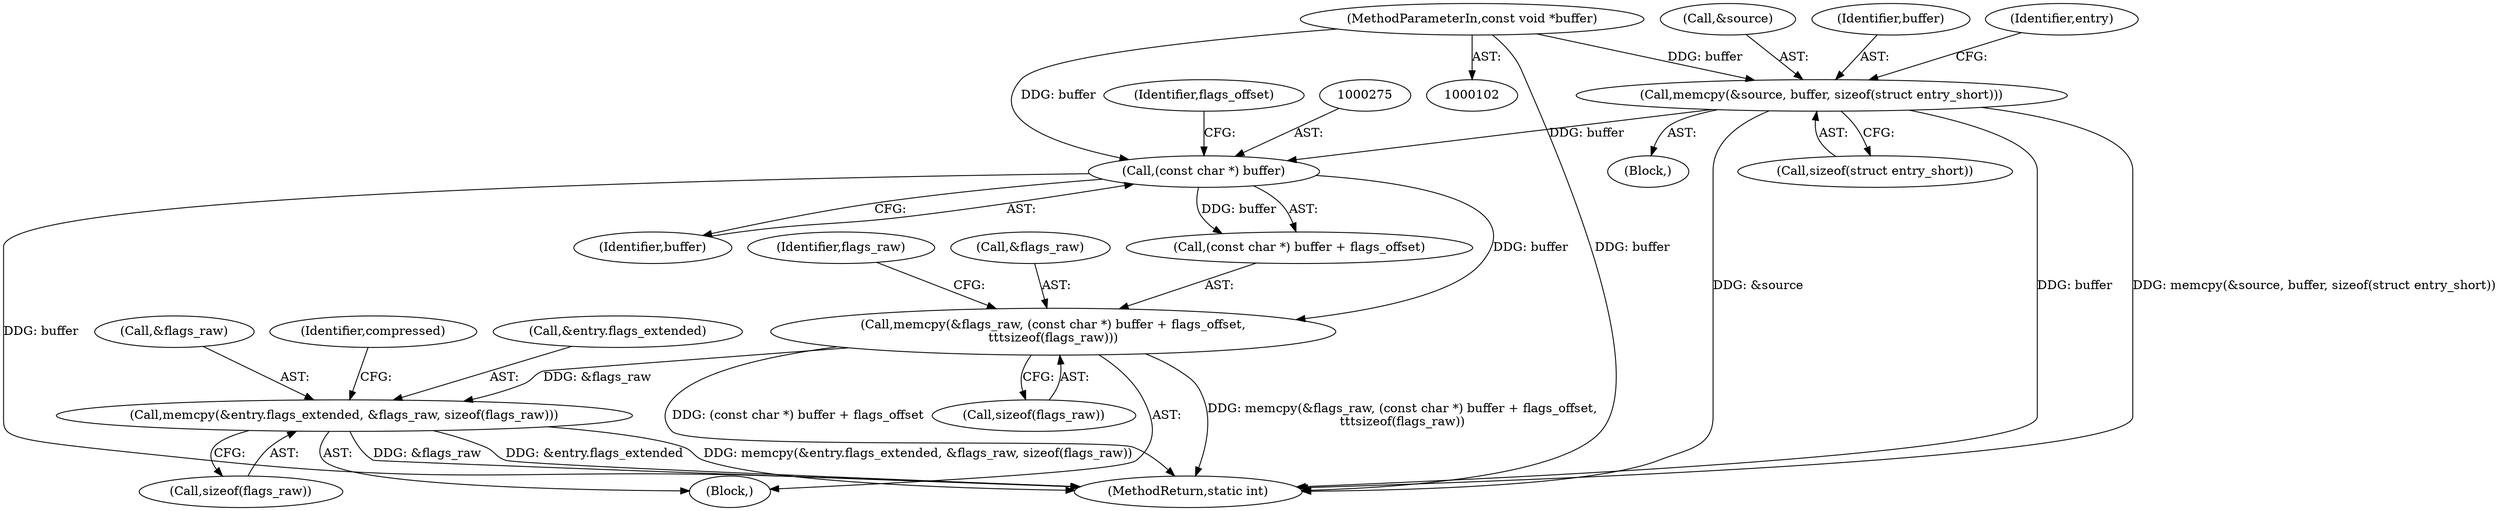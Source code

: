 digraph "0_libgit2_3db1af1f370295ad5355b8f64b865a2a357bcac0@API" {
"1000270" [label="(Call,memcpy(&flags_raw, (const char *) buffer + flags_offset,\n\t\t\tsizeof(flags_raw)))"];
"1000274" [label="(Call,(const char *) buffer)"];
"1000138" [label="(Call,memcpy(&source, buffer, sizeof(struct entry_short)))"];
"1000106" [label="(MethodParameterIn,const void *buffer)"];
"1000284" [label="(Call,memcpy(&entry.flags_extended, &flags_raw, sizeof(flags_raw)))"];
"1000142" [label="(Call,sizeof(struct entry_short))"];
"1000138" [label="(Call,memcpy(&source, buffer, sizeof(struct entry_short)))"];
"1000274" [label="(Call,(const char *) buffer)"];
"1000278" [label="(Call,sizeof(flags_raw))"];
"1000109" [label="(Block,)"];
"1000296" [label="(Identifier,compressed)"];
"1000271" [label="(Call,&flags_raw)"];
"1000139" [label="(Call,&source)"];
"1000270" [label="(Call,memcpy(&flags_raw, (const char *) buffer + flags_offset,\n\t\t\tsizeof(flags_raw)))"];
"1000277" [label="(Identifier,flags_offset)"];
"1000284" [label="(Call,memcpy(&entry.flags_extended, &flags_raw, sizeof(flags_raw)))"];
"1000267" [label="(Block,)"];
"1000285" [label="(Call,&entry.flags_extended)"];
"1000276" [label="(Identifier,buffer)"];
"1000281" [label="(Identifier,flags_raw)"];
"1000289" [label="(Call,&flags_raw)"];
"1000291" [label="(Call,sizeof(flags_raw))"];
"1000141" [label="(Identifier,buffer)"];
"1000106" [label="(MethodParameterIn,const void *buffer)"];
"1000273" [label="(Call,(const char *) buffer + flags_offset)"];
"1000474" [label="(MethodReturn,static int)"];
"1000147" [label="(Identifier,entry)"];
"1000270" -> "1000267"  [label="AST: "];
"1000270" -> "1000278"  [label="CFG: "];
"1000271" -> "1000270"  [label="AST: "];
"1000273" -> "1000270"  [label="AST: "];
"1000278" -> "1000270"  [label="AST: "];
"1000281" -> "1000270"  [label="CFG: "];
"1000270" -> "1000474"  [label="DDG: (const char *) buffer + flags_offset"];
"1000270" -> "1000474"  [label="DDG: memcpy(&flags_raw, (const char *) buffer + flags_offset,\n\t\t\tsizeof(flags_raw))"];
"1000274" -> "1000270"  [label="DDG: buffer"];
"1000270" -> "1000284"  [label="DDG: &flags_raw"];
"1000274" -> "1000273"  [label="AST: "];
"1000274" -> "1000276"  [label="CFG: "];
"1000275" -> "1000274"  [label="AST: "];
"1000276" -> "1000274"  [label="AST: "];
"1000277" -> "1000274"  [label="CFG: "];
"1000274" -> "1000474"  [label="DDG: buffer"];
"1000274" -> "1000273"  [label="DDG: buffer"];
"1000138" -> "1000274"  [label="DDG: buffer"];
"1000106" -> "1000274"  [label="DDG: buffer"];
"1000138" -> "1000109"  [label="AST: "];
"1000138" -> "1000142"  [label="CFG: "];
"1000139" -> "1000138"  [label="AST: "];
"1000141" -> "1000138"  [label="AST: "];
"1000142" -> "1000138"  [label="AST: "];
"1000147" -> "1000138"  [label="CFG: "];
"1000138" -> "1000474"  [label="DDG: &source"];
"1000138" -> "1000474"  [label="DDG: buffer"];
"1000138" -> "1000474"  [label="DDG: memcpy(&source, buffer, sizeof(struct entry_short))"];
"1000106" -> "1000138"  [label="DDG: buffer"];
"1000106" -> "1000102"  [label="AST: "];
"1000106" -> "1000474"  [label="DDG: buffer"];
"1000284" -> "1000267"  [label="AST: "];
"1000284" -> "1000291"  [label="CFG: "];
"1000285" -> "1000284"  [label="AST: "];
"1000289" -> "1000284"  [label="AST: "];
"1000291" -> "1000284"  [label="AST: "];
"1000296" -> "1000284"  [label="CFG: "];
"1000284" -> "1000474"  [label="DDG: &entry.flags_extended"];
"1000284" -> "1000474"  [label="DDG: memcpy(&entry.flags_extended, &flags_raw, sizeof(flags_raw))"];
"1000284" -> "1000474"  [label="DDG: &flags_raw"];
}
